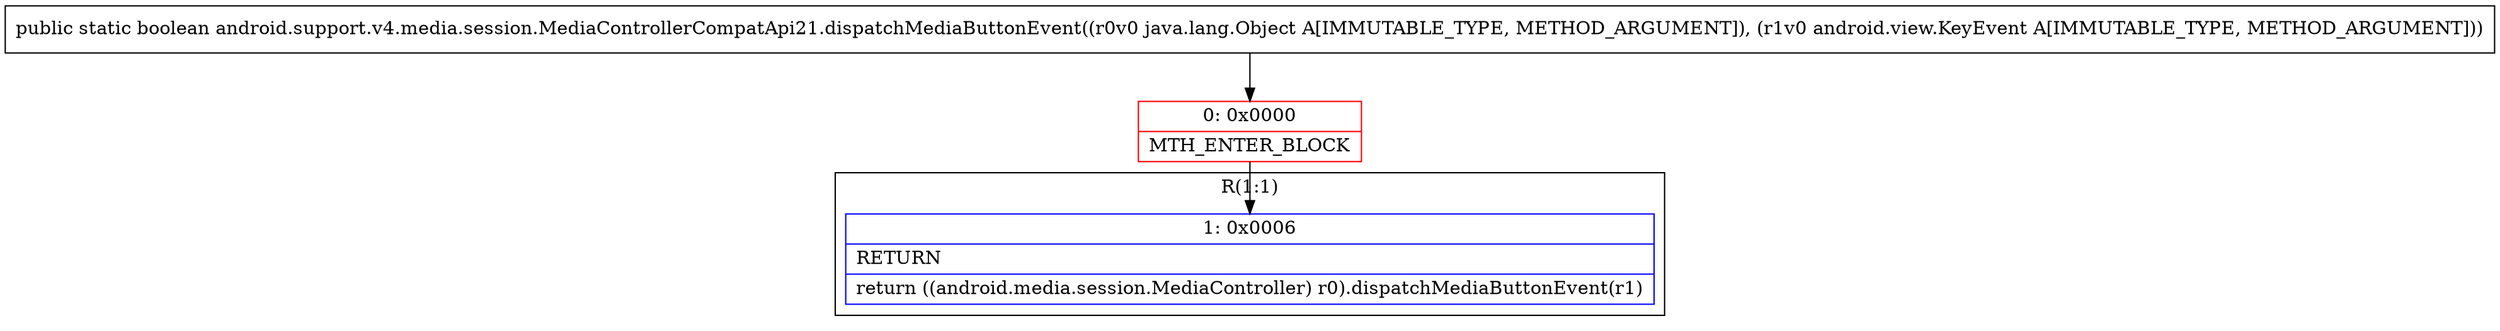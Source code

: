 digraph "CFG forandroid.support.v4.media.session.MediaControllerCompatApi21.dispatchMediaButtonEvent(Ljava\/lang\/Object;Landroid\/view\/KeyEvent;)Z" {
subgraph cluster_Region_535456888 {
label = "R(1:1)";
node [shape=record,color=blue];
Node_1 [shape=record,label="{1\:\ 0x0006|RETURN\l|return ((android.media.session.MediaController) r0).dispatchMediaButtonEvent(r1)\l}"];
}
Node_0 [shape=record,color=red,label="{0\:\ 0x0000|MTH_ENTER_BLOCK\l}"];
MethodNode[shape=record,label="{public static boolean android.support.v4.media.session.MediaControllerCompatApi21.dispatchMediaButtonEvent((r0v0 java.lang.Object A[IMMUTABLE_TYPE, METHOD_ARGUMENT]), (r1v0 android.view.KeyEvent A[IMMUTABLE_TYPE, METHOD_ARGUMENT])) }"];
MethodNode -> Node_0;
Node_0 -> Node_1;
}

